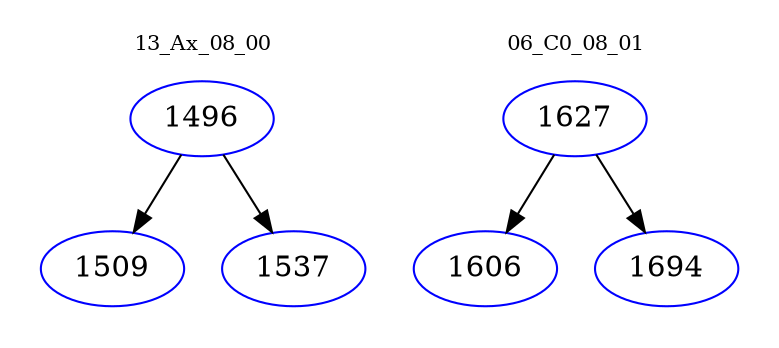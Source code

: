 digraph{
subgraph cluster_0 {
color = white
label = "13_Ax_08_00";
fontsize=10;
T0_1496 [label="1496", color="blue"]
T0_1496 -> T0_1509 [color="black"]
T0_1509 [label="1509", color="blue"]
T0_1496 -> T0_1537 [color="black"]
T0_1537 [label="1537", color="blue"]
}
subgraph cluster_1 {
color = white
label = "06_C0_08_01";
fontsize=10;
T1_1627 [label="1627", color="blue"]
T1_1627 -> T1_1606 [color="black"]
T1_1606 [label="1606", color="blue"]
T1_1627 -> T1_1694 [color="black"]
T1_1694 [label="1694", color="blue"]
}
}
